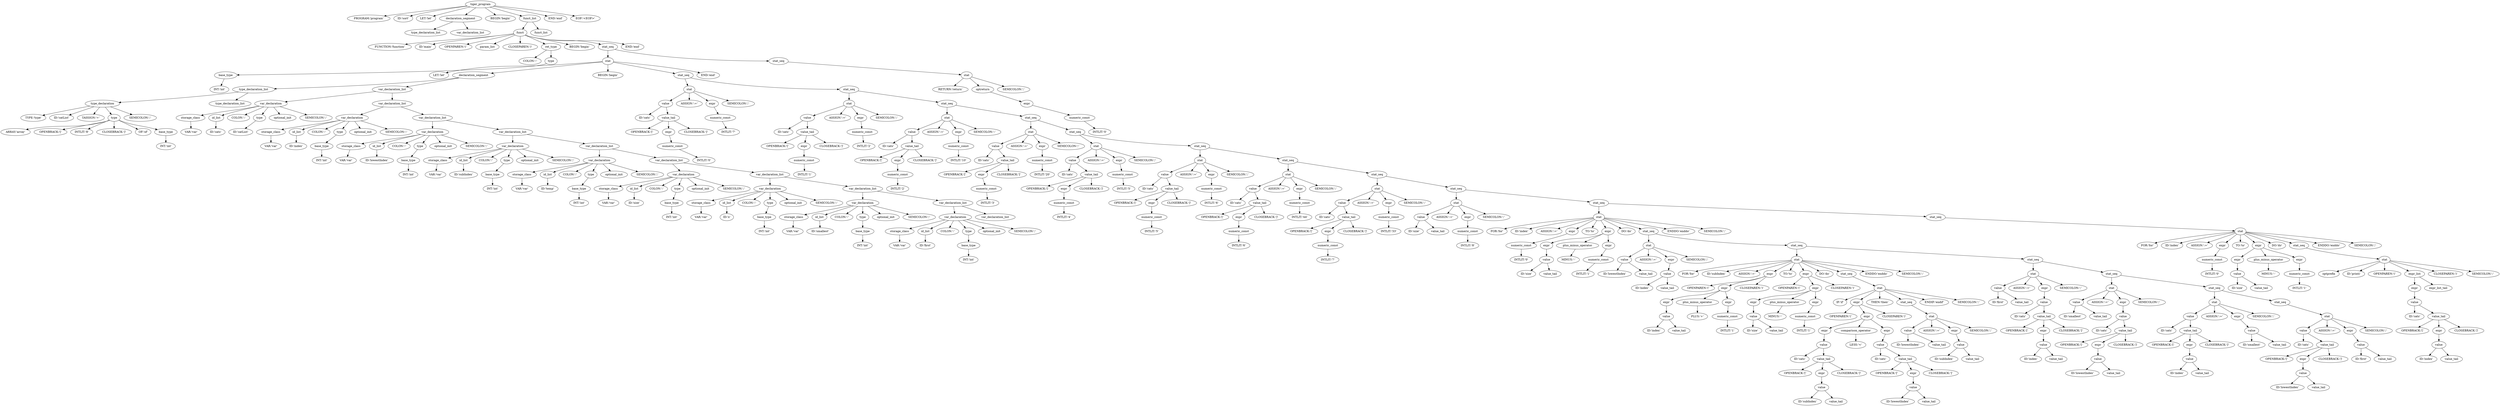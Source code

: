 digraph G {
tiger_program22335 [label="tiger_program"];
PROGRAM22103 [label="PROGRAM:'program'"];
tiger_program22335 -> PROGRAM22103;
ID22135 [label="ID:'sort'"];
tiger_program22335 -> ID22135;
LET22167 [label="LET:'let'"];
tiger_program22335 -> LET22167;
declaration_segment22198 [label="declaration_segment"];
tiger_program22335 -> declaration_segment22198;
type_declaration_list22198 [label="type_declaration_list"];
declaration_segment22198 -> type_declaration_list22198;
var_declaration_list22198 [label="var_declaration_list"];
declaration_segment22198 -> var_declaration_list22198;
BEGIN22199 [label="BEGIN:'begin'"];
tiger_program22335 -> BEGIN22199;
funct_list22457 [label="funct_list"];
tiger_program22335 -> funct_list22457;
funct22457 [label="funct"];
funct_list22457 -> funct22457;
FUNCTION22231 [label="FUNCTION:'function'"];
funct22457 -> FUNCTION22231;
ID22263 [label="ID:'main'"];
funct22457 -> ID22263;
OPENPAREN22295 [label="OPENPAREN:'('"];
funct22457 -> OPENPAREN22295;
param_list22326 [label="param_list"];
funct22457 -> param_list22326;
CLOSEPAREN22327 [label="CLOSEPAREN:')'"];
funct22457 -> CLOSEPAREN22327;
ret_type22360 [label="ret_type"];
funct22457 -> ret_type22360;
COLON22359 [label="COLON:':'"];
ret_type22360 -> COLON22359;
type22391 [label="type"];
ret_type22360 -> type22391;
base_type22391 [label="base_type"];
type22391 -> base_type22391;
INT22391 [label="INT:'int'"];
base_type22391 -> INT22391;
BEGIN22423 [label="BEGIN:'begin'"];
funct22457 -> BEGIN22423;
stat_seq22673 [label="stat_seq"];
funct22457 -> stat_seq22673;
stat22670 [label="stat"];
stat_seq22673 -> stat22670;
LET22455 [label="LET:'let'"];
stat22670 -> LET22455;
declaration_segment22541 [label="declaration_segment"];
stat22670 -> declaration_segment22541;
type_declaration_list22496 [label="type_declaration_list"];
declaration_segment22541 -> type_declaration_list22496;
type_declaration22496 [label="type_declaration"];
type_declaration_list22496 -> type_declaration22496;
TYPE22487 [label="TYPE:'type'"];
type_declaration22496 -> TYPE22487;
ID22519 [label="ID:'catList'"];
type_declaration22496 -> ID22519;
TASSIGN22551 [label="TASSIGN:'='"];
type_declaration22496 -> TASSIGN22551;
type22588 [label="type"];
type_declaration22496 -> type22588;
ARRAY22583 [label="ARRAY:'array'"];
type22588 -> ARRAY22583;
OPENBRACK22615 [label="OPENBRACK:'['"];
type22588 -> OPENBRACK22615;
INTLIT22647 [label="INTLIT:'8'"];
type22588 -> INTLIT22647;
CLOSEBRACK22679 [label="CLOSEBRACK:']'"];
type22588 -> CLOSEBRACK22679;
OF22711 [label="OF:'of'"];
type22588 -> OF22711;
base_type22743 [label="base_type"];
type22588 -> base_type22743;
INT22743 [label="INT:'int'"];
base_type22743 -> INT22743;
SEMICOLON22775 [label="SEMICOLON:';'"];
type_declaration22496 -> SEMICOLON22775;
type_declaration_list22806 [label="type_declaration_list"];
type_declaration_list22496 -> type_declaration_list22806;
var_declaration_list22851 [label="var_declaration_list"];
declaration_segment22541 -> var_declaration_list22851;
var_declaration22811 [label="var_declaration"];
var_declaration_list22851 -> var_declaration22811;
storage_class22807 [label="storage_class"];
var_declaration22811 -> storage_class22807;
VAR22807 [label="VAR:'var'"];
storage_class22807 -> VAR22807;
id_list22839 [label="id_list"];
var_declaration22811 -> id_list22839;
ID22839 [label="ID:'cats'"];
id_list22839 -> ID22839;
COLON22871 [label="COLON:':'"];
var_declaration22811 -> COLON22871;
type22903 [label="type"];
var_declaration22811 -> type22903;
ID22903 [label="ID:'catList'"];
type22903 -> ID22903;
optional_init22934 [label="optional_init"];
var_declaration22811 -> optional_init22934;
SEMICOLON22935 [label="SEMICOLON:';'"];
var_declaration22811 -> SEMICOLON22935;
var_declaration_list23006 [label="var_declaration_list"];
var_declaration_list22851 -> var_declaration_list23006;
var_declaration22971 [label="var_declaration"];
var_declaration_list23006 -> var_declaration22971;
storage_class22967 [label="storage_class"];
var_declaration22971 -> storage_class22967;
VAR22967 [label="VAR:'var'"];
storage_class22967 -> VAR22967;
id_list22999 [label="id_list"];
var_declaration22971 -> id_list22999;
ID22999 [label="ID:'index'"];
id_list22999 -> ID22999;
COLON23031 [label="COLON:':'"];
var_declaration22971 -> COLON23031;
type23063 [label="type"];
var_declaration22971 -> type23063;
base_type23063 [label="base_type"];
type23063 -> base_type23063;
INT23063 [label="INT:'int'"];
base_type23063 -> INT23063;
optional_init23094 [label="optional_init"];
var_declaration22971 -> optional_init23094;
SEMICOLON23095 [label="SEMICOLON:';'"];
var_declaration22971 -> SEMICOLON23095;
var_declaration_list23161 [label="var_declaration_list"];
var_declaration_list23006 -> var_declaration_list23161;
var_declaration23131 [label="var_declaration"];
var_declaration_list23161 -> var_declaration23131;
storage_class23127 [label="storage_class"];
var_declaration23131 -> storage_class23127;
VAR23127 [label="VAR:'var'"];
storage_class23127 -> VAR23127;
id_list23159 [label="id_list"];
var_declaration23131 -> id_list23159;
ID23159 [label="ID:'lowestIndex'"];
id_list23159 -> ID23159;
COLON23191 [label="COLON:':'"];
var_declaration23131 -> COLON23191;
type23223 [label="type"];
var_declaration23131 -> type23223;
base_type23223 [label="base_type"];
type23223 -> base_type23223;
INT23223 [label="INT:'int'"];
base_type23223 -> INT23223;
optional_init23254 [label="optional_init"];
var_declaration23131 -> optional_init23254;
SEMICOLON23255 [label="SEMICOLON:';'"];
var_declaration23131 -> SEMICOLON23255;
var_declaration_list23316 [label="var_declaration_list"];
var_declaration_list23161 -> var_declaration_list23316;
var_declaration23291 [label="var_declaration"];
var_declaration_list23316 -> var_declaration23291;
storage_class23287 [label="storage_class"];
var_declaration23291 -> storage_class23287;
VAR23287 [label="VAR:'var'"];
storage_class23287 -> VAR23287;
id_list23319 [label="id_list"];
var_declaration23291 -> id_list23319;
ID23319 [label="ID:'subIndex'"];
id_list23319 -> ID23319;
COLON23351 [label="COLON:':'"];
var_declaration23291 -> COLON23351;
type23383 [label="type"];
var_declaration23291 -> type23383;
base_type23383 [label="base_type"];
type23383 -> base_type23383;
INT23383 [label="INT:'int'"];
base_type23383 -> INT23383;
optional_init23414 [label="optional_init"];
var_declaration23291 -> optional_init23414;
SEMICOLON23415 [label="SEMICOLON:';'"];
var_declaration23291 -> SEMICOLON23415;
var_declaration_list23471 [label="var_declaration_list"];
var_declaration_list23316 -> var_declaration_list23471;
var_declaration23451 [label="var_declaration"];
var_declaration_list23471 -> var_declaration23451;
storage_class23447 [label="storage_class"];
var_declaration23451 -> storage_class23447;
VAR23447 [label="VAR:'var'"];
storage_class23447 -> VAR23447;
id_list23479 [label="id_list"];
var_declaration23451 -> id_list23479;
ID23479 [label="ID:'temp'"];
id_list23479 -> ID23479;
COLON23511 [label="COLON:':'"];
var_declaration23451 -> COLON23511;
type23543 [label="type"];
var_declaration23451 -> type23543;
base_type23543 [label="base_type"];
type23543 -> base_type23543;
INT23543 [label="INT:'int'"];
base_type23543 -> INT23543;
optional_init23574 [label="optional_init"];
var_declaration23451 -> optional_init23574;
SEMICOLON23575 [label="SEMICOLON:';'"];
var_declaration23451 -> SEMICOLON23575;
var_declaration_list23626 [label="var_declaration_list"];
var_declaration_list23471 -> var_declaration_list23626;
var_declaration23611 [label="var_declaration"];
var_declaration_list23626 -> var_declaration23611;
storage_class23607 [label="storage_class"];
var_declaration23611 -> storage_class23607;
VAR23607 [label="VAR:'var'"];
storage_class23607 -> VAR23607;
id_list23639 [label="id_list"];
var_declaration23611 -> id_list23639;
ID23639 [label="ID:'size'"];
id_list23639 -> ID23639;
COLON23671 [label="COLON:':'"];
var_declaration23611 -> COLON23671;
type23703 [label="type"];
var_declaration23611 -> type23703;
base_type23703 [label="base_type"];
type23703 -> base_type23703;
INT23703 [label="INT:'int'"];
base_type23703 -> INT23703;
optional_init23734 [label="optional_init"];
var_declaration23611 -> optional_init23734;
SEMICOLON23735 [label="SEMICOLON:';'"];
var_declaration23611 -> SEMICOLON23735;
var_declaration_list23781 [label="var_declaration_list"];
var_declaration_list23626 -> var_declaration_list23781;
var_declaration23771 [label="var_declaration"];
var_declaration_list23781 -> var_declaration23771;
storage_class23767 [label="storage_class"];
var_declaration23771 -> storage_class23767;
VAR23767 [label="VAR:'var'"];
storage_class23767 -> VAR23767;
id_list23799 [label="id_list"];
var_declaration23771 -> id_list23799;
ID23799 [label="ID:'x'"];
id_list23799 -> ID23799;
COLON23831 [label="COLON:':'"];
var_declaration23771 -> COLON23831;
type23863 [label="type"];
var_declaration23771 -> type23863;
base_type23863 [label="base_type"];
type23863 -> base_type23863;
INT23863 [label="INT:'int'"];
base_type23863 -> INT23863;
optional_init23894 [label="optional_init"];
var_declaration23771 -> optional_init23894;
SEMICOLON23895 [label="SEMICOLON:';'"];
var_declaration23771 -> SEMICOLON23895;
var_declaration_list23936 [label="var_declaration_list"];
var_declaration_list23781 -> var_declaration_list23936;
var_declaration23931 [label="var_declaration"];
var_declaration_list23936 -> var_declaration23931;
storage_class23927 [label="storage_class"];
var_declaration23931 -> storage_class23927;
VAR23927 [label="VAR:'var'"];
storage_class23927 -> VAR23927;
id_list23959 [label="id_list"];
var_declaration23931 -> id_list23959;
ID23959 [label="ID:'smallest'"];
id_list23959 -> ID23959;
COLON23991 [label="COLON:':'"];
var_declaration23931 -> COLON23991;
type24023 [label="type"];
var_declaration23931 -> type24023;
base_type24023 [label="base_type"];
type24023 -> base_type24023;
INT24023 [label="INT:'int'"];
base_type24023 -> INT24023;
optional_init24054 [label="optional_init"];
var_declaration23931 -> optional_init24054;
SEMICOLON24055 [label="SEMICOLON:';'"];
var_declaration23931 -> SEMICOLON24055;
var_declaration_list24091 [label="var_declaration_list"];
var_declaration_list23936 -> var_declaration_list24091;
var_declaration24091 [label="var_declaration"];
var_declaration_list24091 -> var_declaration24091;
storage_class24087 [label="storage_class"];
var_declaration24091 -> storage_class24087;
VAR24087 [label="VAR:'var'"];
storage_class24087 -> VAR24087;
id_list24119 [label="id_list"];
var_declaration24091 -> id_list24119;
ID24119 [label="ID:'first'"];
id_list24119 -> ID24119;
COLON24151 [label="COLON:':'"];
var_declaration24091 -> COLON24151;
type24183 [label="type"];
var_declaration24091 -> type24183;
base_type24183 [label="base_type"];
type24183 -> base_type24183;
INT24183 [label="INT:'int'"];
base_type24183 -> INT24183;
optional_init24214 [label="optional_init"];
var_declaration24091 -> optional_init24214;
SEMICOLON24215 [label="SEMICOLON:';'"];
var_declaration24091 -> SEMICOLON24215;
var_declaration_list24246 [label="var_declaration_list"];
var_declaration_list24091 -> var_declaration_list24246;
BEGIN24247 [label="BEGIN:'begin'"];
stat22670 -> BEGIN24247;
stat_seq24436 [label="stat_seq"];
stat22670 -> stat_seq24436;
stat24285 [label="stat"];
stat_seq24436 -> stat24285;
value24282 [label="value"];
stat24285 -> value24282;
ID24279 [label="ID:'cats'"];
value24282 -> ID24279;
value_tail24313 [label="value_tail"];
value24282 -> value_tail24313;
OPENBRACK24311 [label="OPENBRACK:'['"];
value_tail24313 -> OPENBRACK24311;
expr24343 [label="expr"];
value_tail24313 -> expr24343;
numeric_const24343 [label="numeric_const"];
expr24343 -> numeric_const24343;
INTLIT24343 [label="INTLIT:'0'"];
numeric_const24343 -> INTLIT24343;
CLOSEBRACK24375 [label="CLOSEBRACK:']'"];
value_tail24313 -> CLOSEBRACK24375;
ASSIGN24407 [label="ASSIGN:':='"];
stat24285 -> ASSIGN24407;
expr24439 [label="expr"];
stat24285 -> expr24439;
numeric_const24439 [label="numeric_const"];
expr24439 -> numeric_const24439;
INTLIT24439 [label="INTLIT:'7'"];
numeric_const24439 -> INTLIT24439;
SEMICOLON24471 [label="SEMICOLON:';'"];
stat24285 -> SEMICOLON24471;
stat_seq24653 [label="stat_seq"];
stat_seq24436 -> stat_seq24653;
stat24509 [label="stat"];
stat_seq24653 -> stat24509;
value24506 [label="value"];
stat24509 -> value24506;
ID24503 [label="ID:'cats'"];
value24506 -> ID24503;
value_tail24537 [label="value_tail"];
value24506 -> value_tail24537;
OPENBRACK24535 [label="OPENBRACK:'['"];
value_tail24537 -> OPENBRACK24535;
expr24567 [label="expr"];
value_tail24537 -> expr24567;
numeric_const24567 [label="numeric_const"];
expr24567 -> numeric_const24567;
INTLIT24567 [label="INTLIT:'1'"];
numeric_const24567 -> INTLIT24567;
CLOSEBRACK24599 [label="CLOSEBRACK:']'"];
value_tail24537 -> CLOSEBRACK24599;
ASSIGN24631 [label="ASSIGN:':='"];
stat24509 -> ASSIGN24631;
expr24663 [label="expr"];
stat24509 -> expr24663;
numeric_const24663 [label="numeric_const"];
expr24663 -> numeric_const24663;
INTLIT24663 [label="INTLIT:'2'"];
numeric_const24663 -> INTLIT24663;
SEMICOLON24695 [label="SEMICOLON:';'"];
stat24509 -> SEMICOLON24695;
stat_seq24870 [label="stat_seq"];
stat_seq24653 -> stat_seq24870;
stat24733 [label="stat"];
stat_seq24870 -> stat24733;
value24730 [label="value"];
stat24733 -> value24730;
ID24727 [label="ID:'cats'"];
value24730 -> ID24727;
value_tail24761 [label="value_tail"];
value24730 -> value_tail24761;
OPENBRACK24759 [label="OPENBRACK:'['"];
value_tail24761 -> OPENBRACK24759;
expr24791 [label="expr"];
value_tail24761 -> expr24791;
numeric_const24791 [label="numeric_const"];
expr24791 -> numeric_const24791;
INTLIT24791 [label="INTLIT:'2'"];
numeric_const24791 -> INTLIT24791;
CLOSEBRACK24823 [label="CLOSEBRACK:']'"];
value_tail24761 -> CLOSEBRACK24823;
ASSIGN24855 [label="ASSIGN:':='"];
stat24733 -> ASSIGN24855;
expr24887 [label="expr"];
stat24733 -> expr24887;
numeric_const24887 [label="numeric_const"];
expr24887 -> numeric_const24887;
INTLIT24887 [label="INTLIT:'10'"];
numeric_const24887 -> INTLIT24887;
SEMICOLON24919 [label="SEMICOLON:';'"];
stat24733 -> SEMICOLON24919;
stat_seq25087 [label="stat_seq"];
stat_seq24870 -> stat_seq25087;
stat24957 [label="stat"];
stat_seq25087 -> stat24957;
value24954 [label="value"];
stat24957 -> value24954;
ID24951 [label="ID:'cats'"];
value24954 -> ID24951;
value_tail24985 [label="value_tail"];
value24954 -> value_tail24985;
OPENBRACK24983 [label="OPENBRACK:'['"];
value_tail24985 -> OPENBRACK24983;
expr25015 [label="expr"];
value_tail24985 -> expr25015;
numeric_const25015 [label="numeric_const"];
expr25015 -> numeric_const25015;
INTLIT25015 [label="INTLIT:'3'"];
numeric_const25015 -> INTLIT25015;
CLOSEBRACK25047 [label="CLOSEBRACK:']'"];
value_tail24985 -> CLOSEBRACK25047;
ASSIGN25079 [label="ASSIGN:':='"];
stat24957 -> ASSIGN25079;
expr25111 [label="expr"];
stat24957 -> expr25111;
numeric_const25111 [label="numeric_const"];
expr25111 -> numeric_const25111;
INTLIT25111 [label="INTLIT:'20'"];
numeric_const25111 -> INTLIT25111;
SEMICOLON25143 [label="SEMICOLON:';'"];
stat24957 -> SEMICOLON25143;
stat_seq25304 [label="stat_seq"];
stat_seq25087 -> stat_seq25304;
stat25181 [label="stat"];
stat_seq25304 -> stat25181;
value25178 [label="value"];
stat25181 -> value25178;
ID25175 [label="ID:'cats'"];
value25178 -> ID25175;
value_tail25209 [label="value_tail"];
value25178 -> value_tail25209;
OPENBRACK25207 [label="OPENBRACK:'['"];
value_tail25209 -> OPENBRACK25207;
expr25239 [label="expr"];
value_tail25209 -> expr25239;
numeric_const25239 [label="numeric_const"];
expr25239 -> numeric_const25239;
INTLIT25239 [label="INTLIT:'4'"];
numeric_const25239 -> INTLIT25239;
CLOSEBRACK25271 [label="CLOSEBRACK:']'"];
value_tail25209 -> CLOSEBRACK25271;
ASSIGN25303 [label="ASSIGN:':='"];
stat25181 -> ASSIGN25303;
expr25335 [label="expr"];
stat25181 -> expr25335;
numeric_const25335 [label="numeric_const"];
expr25335 -> numeric_const25335;
INTLIT25335 [label="INTLIT:'5'"];
numeric_const25335 -> INTLIT25335;
SEMICOLON25367 [label="SEMICOLON:';'"];
stat25181 -> SEMICOLON25367;
stat_seq25521 [label="stat_seq"];
stat_seq25304 -> stat_seq25521;
stat25405 [label="stat"];
stat_seq25521 -> stat25405;
value25402 [label="value"];
stat25405 -> value25402;
ID25399 [label="ID:'cats'"];
value25402 -> ID25399;
value_tail25433 [label="value_tail"];
value25402 -> value_tail25433;
OPENBRACK25431 [label="OPENBRACK:'['"];
value_tail25433 -> OPENBRACK25431;
expr25463 [label="expr"];
value_tail25433 -> expr25463;
numeric_const25463 [label="numeric_const"];
expr25463 -> numeric_const25463;
INTLIT25463 [label="INTLIT:'5'"];
numeric_const25463 -> INTLIT25463;
CLOSEBRACK25495 [label="CLOSEBRACK:']'"];
value_tail25433 -> CLOSEBRACK25495;
ASSIGN25527 [label="ASSIGN:':='"];
stat25405 -> ASSIGN25527;
expr25559 [label="expr"];
stat25405 -> expr25559;
numeric_const25559 [label="numeric_const"];
expr25559 -> numeric_const25559;
INTLIT25559 [label="INTLIT:'6'"];
numeric_const25559 -> INTLIT25559;
SEMICOLON25591 [label="SEMICOLON:';'"];
stat25405 -> SEMICOLON25591;
stat_seq25738 [label="stat_seq"];
stat_seq25521 -> stat_seq25738;
stat25629 [label="stat"];
stat_seq25738 -> stat25629;
value25626 [label="value"];
stat25629 -> value25626;
ID25623 [label="ID:'cats'"];
value25626 -> ID25623;
value_tail25657 [label="value_tail"];
value25626 -> value_tail25657;
OPENBRACK25655 [label="OPENBRACK:'['"];
value_tail25657 -> OPENBRACK25655;
expr25687 [label="expr"];
value_tail25657 -> expr25687;
numeric_const25687 [label="numeric_const"];
expr25687 -> numeric_const25687;
INTLIT25687 [label="INTLIT:'6'"];
numeric_const25687 -> INTLIT25687;
CLOSEBRACK25719 [label="CLOSEBRACK:']'"];
value_tail25657 -> CLOSEBRACK25719;
ASSIGN25751 [label="ASSIGN:':='"];
stat25629 -> ASSIGN25751;
expr25783 [label="expr"];
stat25629 -> expr25783;
numeric_const25783 [label="numeric_const"];
expr25783 -> numeric_const25783;
INTLIT25783 [label="INTLIT:'44'"];
numeric_const25783 -> INTLIT25783;
SEMICOLON25815 [label="SEMICOLON:';'"];
stat25629 -> SEMICOLON25815;
stat_seq25955 [label="stat_seq"];
stat_seq25738 -> stat_seq25955;
stat25853 [label="stat"];
stat_seq25955 -> stat25853;
value25850 [label="value"];
stat25853 -> value25850;
ID25847 [label="ID:'cats'"];
value25850 -> ID25847;
value_tail25881 [label="value_tail"];
value25850 -> value_tail25881;
OPENBRACK25879 [label="OPENBRACK:'['"];
value_tail25881 -> OPENBRACK25879;
expr25911 [label="expr"];
value_tail25881 -> expr25911;
numeric_const25911 [label="numeric_const"];
expr25911 -> numeric_const25911;
INTLIT25911 [label="INTLIT:'7'"];
numeric_const25911 -> INTLIT25911;
CLOSEBRACK25943 [label="CLOSEBRACK:']'"];
value_tail25881 -> CLOSEBRACK25943;
ASSIGN25975 [label="ASSIGN:':='"];
stat25853 -> ASSIGN25975;
expr26007 [label="expr"];
stat25853 -> expr26007;
numeric_const26007 [label="numeric_const"];
expr26007 -> numeric_const26007;
INTLIT26007 [label="INTLIT:'33'"];
numeric_const26007 -> INTLIT26007;
SEMICOLON26039 [label="SEMICOLON:';'"];
stat25853 -> SEMICOLON26039;
stat_seq26172 [label="stat_seq"];
stat_seq25955 -> stat_seq26172;
stat26074 [label="stat"];
stat_seq26172 -> stat26074;
value26071 [label="value"];
stat26074 -> value26071;
ID26071 [label="ID:'size'"];
value26071 -> ID26071;
value_tail26102 [label="value_tail"];
value26071 -> value_tail26102;
ASSIGN26103 [label="ASSIGN:':='"];
stat26074 -> ASSIGN26103;
expr26135 [label="expr"];
stat26074 -> expr26135;
numeric_const26135 [label="numeric_const"];
expr26135 -> numeric_const26135;
INTLIT26135 [label="INTLIT:'8'"];
numeric_const26135 -> INTLIT26135;
SEMICOLON26167 [label="SEMICOLON:';'"];
stat26074 -> SEMICOLON26167;
stat_seq26296 [label="stat_seq"];
stat_seq26172 -> stat_seq26296;
stat26277 [label="stat"];
stat_seq26296 -> stat26277;
FOR26199 [label="FOR:'for'"];
stat26277 -> FOR26199;
ID26231 [label="ID:'index'"];
stat26277 -> ID26231;
ASSIGN26263 [label="ASSIGN:':='"];
stat26277 -> ASSIGN26263;
expr26295 [label="expr"];
stat26277 -> expr26295;
numeric_const26295 [label="numeric_const"];
expr26295 -> numeric_const26295;
INTLIT26295 [label="INTLIT:'0'"];
numeric_const26295 -> INTLIT26295;
TO26327 [label="TO:'to'"];
stat26277 -> TO26327;
expr26361 [label="expr"];
stat26277 -> expr26361;
expr26359 [label="expr"];
expr26361 -> expr26359;
value26359 [label="value"];
expr26359 -> value26359;
ID26359 [label="ID:'size'"];
value26359 -> ID26359;
value_tail26390 [label="value_tail"];
value26359 -> value_tail26390;
plus_minus_operator26391 [label="plus_minus_operator"];
expr26361 -> plus_minus_operator26391;
MINUS26391 [label="MINUS:'-'"];
plus_minus_operator26391 -> MINUS26391;
expr26423 [label="expr"];
expr26361 -> expr26423;
numeric_const26423 [label="numeric_const"];
expr26423 -> numeric_const26423;
INTLIT26423 [label="INTLIT:'1'"];
numeric_const26423 -> INTLIT26423;
DO26455 [label="DO:'do'"];
stat26277 -> DO26455;
stat_seq26554 [label="stat_seq"];
stat26277 -> stat_seq26554;
stat26490 [label="stat"];
stat_seq26554 -> stat26490;
value26487 [label="value"];
stat26490 -> value26487;
ID26487 [label="ID:'lowestIndex'"];
value26487 -> ID26487;
value_tail26518 [label="value_tail"];
value26487 -> value_tail26518;
ASSIGN26519 [label="ASSIGN:':='"];
stat26490 -> ASSIGN26519;
expr26551 [label="expr"];
stat26490 -> expr26551;
value26551 [label="value"];
expr26551 -> value26551;
ID26551 [label="ID:'index'"];
value26551 -> ID26551;
value_tail26582 [label="value_tail"];
value26551 -> value_tail26582;
SEMICOLON26583 [label="SEMICOLON:';'"];
stat26490 -> SEMICOLON26583;
stat_seq26678 [label="stat_seq"];
stat_seq26554 -> stat_seq26678;
stat26650 [label="stat"];
stat_seq26678 -> stat26650;
FOR26615 [label="FOR:'for'"];
stat26650 -> FOR26615;
ID26647 [label="ID:'subIndex'"];
stat26650 -> ID26647;
ASSIGN26679 [label="ASSIGN:':='"];
stat26650 -> ASSIGN26679;
expr26715 [label="expr"];
stat26650 -> expr26715;
OPENPAREN26711 [label="OPENPAREN:'('"];
expr26715 -> OPENPAREN26711;
expr26745 [label="expr"];
expr26715 -> expr26745;
expr26743 [label="expr"];
expr26745 -> expr26743;
value26743 [label="value"];
expr26743 -> value26743;
ID26743 [label="ID:'index'"];
value26743 -> ID26743;
value_tail26774 [label="value_tail"];
value26743 -> value_tail26774;
plus_minus_operator26775 [label="plus_minus_operator"];
expr26745 -> plus_minus_operator26775;
PLUS26775 [label="PLUS:'+'"];
plus_minus_operator26775 -> PLUS26775;
expr26807 [label="expr"];
expr26745 -> expr26807;
numeric_const26807 [label="numeric_const"];
expr26807 -> numeric_const26807;
INTLIT26807 [label="INTLIT:'1'"];
numeric_const26807 -> INTLIT26807;
CLOSEPAREN26839 [label="CLOSEPAREN:')'"];
expr26715 -> CLOSEPAREN26839;
TO26871 [label="TO:'to'"];
stat26650 -> TO26871;
expr26907 [label="expr"];
stat26650 -> expr26907;
OPENPAREN26903 [label="OPENPAREN:'('"];
expr26907 -> OPENPAREN26903;
expr26937 [label="expr"];
expr26907 -> expr26937;
expr26935 [label="expr"];
expr26937 -> expr26935;
value26935 [label="value"];
expr26935 -> value26935;
ID26935 [label="ID:'size'"];
value26935 -> ID26935;
value_tail26966 [label="value_tail"];
value26935 -> value_tail26966;
plus_minus_operator26967 [label="plus_minus_operator"];
expr26937 -> plus_minus_operator26967;
MINUS26967 [label="MINUS:'-'"];
plus_minus_operator26967 -> MINUS26967;
expr26999 [label="expr"];
expr26937 -> expr26999;
numeric_const26999 [label="numeric_const"];
expr26999 -> numeric_const26999;
INTLIT26999 [label="INTLIT:'1'"];
numeric_const26999 -> INTLIT26999;
CLOSEPAREN27031 [label="CLOSEPAREN:')'"];
expr26907 -> CLOSEPAREN27031;
DO27063 [label="DO:'do'"];
stat26650 -> DO27063;
stat_seq27113 [label="stat_seq"];
stat26650 -> stat_seq27113;
stat27113 [label="stat"];
stat_seq27113 -> stat27113;
IF27095 [label="IF:'if'"];
stat27113 -> IF27095;
expr27137 [label="expr"];
stat27113 -> expr27137;
OPENPAREN27127 [label="OPENPAREN:'('"];
expr27137 -> OPENPAREN27127;
expr27167 [label="expr"];
expr27137 -> expr27167;
expr27162 [label="expr"];
expr27167 -> expr27162;
value27162 [label="value"];
expr27162 -> value27162;
ID27159 [label="ID:'cats'"];
value27162 -> ID27159;
value_tail27193 [label="value_tail"];
value27162 -> value_tail27193;
OPENBRACK27191 [label="OPENBRACK:'['"];
value_tail27193 -> OPENBRACK27191;
expr27223 [label="expr"];
value_tail27193 -> expr27223;
value27223 [label="value"];
expr27223 -> value27223;
ID27223 [label="ID:'subIndex'"];
value27223 -> ID27223;
value_tail27254 [label="value_tail"];
value27223 -> value_tail27254;
CLOSEBRACK27255 [label="CLOSEBRACK:']'"];
value_tail27193 -> CLOSEBRACK27255;
comparison_operator27287 [label="comparison_operator"];
expr27167 -> comparison_operator27287;
LESS27287 [label="LESS:'<'"];
comparison_operator27287 -> LESS27287;
expr27322 [label="expr"];
expr27167 -> expr27322;
value27322 [label="value"];
expr27322 -> value27322;
ID27319 [label="ID:'cats'"];
value27322 -> ID27319;
value_tail27353 [label="value_tail"];
value27322 -> value_tail27353;
OPENBRACK27351 [label="OPENBRACK:'['"];
value_tail27353 -> OPENBRACK27351;
expr27383 [label="expr"];
value_tail27353 -> expr27383;
value27383 [label="value"];
expr27383 -> value27383;
ID27383 [label="ID:'lowestIndex'"];
value27383 -> ID27383;
value_tail27414 [label="value_tail"];
value27383 -> value_tail27414;
CLOSEBRACK27415 [label="CLOSEBRACK:']'"];
value_tail27353 -> CLOSEBRACK27415;
CLOSEPAREN27447 [label="CLOSEPAREN:')'"];
expr27137 -> CLOSEPAREN27447;
THEN27479 [label="THEN:'then'"];
stat27113 -> THEN27479;
stat_seq27514 [label="stat_seq"];
stat27113 -> stat_seq27514;
stat27514 [label="stat"];
stat_seq27514 -> stat27514;
value27511 [label="value"];
stat27514 -> value27511;
ID27511 [label="ID:'lowestIndex'"];
value27511 -> ID27511;
value_tail27542 [label="value_tail"];
value27511 -> value_tail27542;
ASSIGN27543 [label="ASSIGN:':='"];
stat27514 -> ASSIGN27543;
expr27575 [label="expr"];
stat27514 -> expr27575;
value27575 [label="value"];
expr27575 -> value27575;
ID27575 [label="ID:'subIndex'"];
value27575 -> ID27575;
value_tail27606 [label="value_tail"];
value27575 -> value_tail27606;
SEMICOLON27607 [label="SEMICOLON:';'"];
stat27514 -> SEMICOLON27607;
ENDIF27639 [label="ENDIF:'endif'"];
stat27113 -> ENDIF27639;
SEMICOLON27671 [label="SEMICOLON:';'"];
stat27113 -> SEMICOLON27671;
ENDDO27703 [label="ENDDO:'enddo'"];
stat26650 -> ENDDO27703;
SEMICOLON27735 [label="SEMICOLON:';'"];
stat26650 -> SEMICOLON27735;
stat_seq27794 [label="stat_seq"];
stat_seq26678 -> stat_seq27794;
stat27773 [label="stat"];
stat_seq27794 -> stat27773;
value27767 [label="value"];
stat27773 -> value27767;
ID27767 [label="ID:'first'"];
value27767 -> ID27767;
value_tail27798 [label="value_tail"];
value27767 -> value_tail27798;
ASSIGN27799 [label="ASSIGN:':='"];
stat27773 -> ASSIGN27799;
expr27834 [label="expr"];
stat27773 -> expr27834;
value27834 [label="value"];
expr27834 -> value27834;
ID27831 [label="ID:'cats'"];
value27834 -> ID27831;
value_tail27865 [label="value_tail"];
value27834 -> value_tail27865;
OPENBRACK27863 [label="OPENBRACK:'['"];
value_tail27865 -> OPENBRACK27863;
expr27895 [label="expr"];
value_tail27865 -> expr27895;
value27895 [label="value"];
expr27895 -> value27895;
ID27895 [label="ID:'index'"];
value27895 -> ID27895;
value_tail27926 [label="value_tail"];
value27895 -> value_tail27926;
CLOSEBRACK27927 [label="CLOSEBRACK:']'"];
value_tail27865 -> CLOSEBRACK27927;
SEMICOLON27959 [label="SEMICOLON:';'"];
stat27773 -> SEMICOLON27959;
stat_seq28011 [label="stat_seq"];
stat_seq27794 -> stat_seq28011;
stat27997 [label="stat"];
stat_seq28011 -> stat27997;
value27991 [label="value"];
stat27997 -> value27991;
ID27991 [label="ID:'smallest'"];
value27991 -> ID27991;
value_tail28022 [label="value_tail"];
value27991 -> value_tail28022;
ASSIGN28023 [label="ASSIGN:':='"];
stat27997 -> ASSIGN28023;
expr28058 [label="expr"];
stat27997 -> expr28058;
value28058 [label="value"];
expr28058 -> value28058;
ID28055 [label="ID:'cats'"];
value28058 -> ID28055;
value_tail28089 [label="value_tail"];
value28058 -> value_tail28089;
OPENBRACK28087 [label="OPENBRACK:'['"];
value_tail28089 -> OPENBRACK28087;
expr28119 [label="expr"];
value_tail28089 -> expr28119;
value28119 [label="value"];
expr28119 -> value28119;
ID28119 [label="ID:'lowestIndex'"];
value28119 -> ID28119;
value_tail28150 [label="value_tail"];
value28119 -> value_tail28150;
CLOSEBRACK28151 [label="CLOSEBRACK:']'"];
value_tail28089 -> CLOSEBRACK28151;
SEMICOLON28183 [label="SEMICOLON:';'"];
stat27997 -> SEMICOLON28183;
stat_seq28228 [label="stat_seq"];
stat_seq28011 -> stat_seq28228;
stat28221 [label="stat"];
stat_seq28228 -> stat28221;
value28218 [label="value"];
stat28221 -> value28218;
ID28215 [label="ID:'cats'"];
value28218 -> ID28215;
value_tail28249 [label="value_tail"];
value28218 -> value_tail28249;
OPENBRACK28247 [label="OPENBRACK:'['"];
value_tail28249 -> OPENBRACK28247;
expr28279 [label="expr"];
value_tail28249 -> expr28279;
value28279 [label="value"];
expr28279 -> value28279;
ID28279 [label="ID:'index'"];
value28279 -> ID28279;
value_tail28310 [label="value_tail"];
value28279 -> value_tail28310;
CLOSEBRACK28311 [label="CLOSEBRACK:']'"];
value_tail28249 -> CLOSEBRACK28311;
ASSIGN28343 [label="ASSIGN:':='"];
stat28221 -> ASSIGN28343;
expr28375 [label="expr"];
stat28221 -> expr28375;
value28375 [label="value"];
expr28375 -> value28375;
ID28375 [label="ID:'smallest'"];
value28375 -> ID28375;
value_tail28406 [label="value_tail"];
value28375 -> value_tail28406;
SEMICOLON28407 [label="SEMICOLON:';'"];
stat28221 -> SEMICOLON28407;
stat_seq28445 [label="stat_seq"];
stat_seq28228 -> stat_seq28445;
stat28445 [label="stat"];
stat_seq28445 -> stat28445;
value28442 [label="value"];
stat28445 -> value28442;
ID28439 [label="ID:'cats'"];
value28442 -> ID28439;
value_tail28473 [label="value_tail"];
value28442 -> value_tail28473;
OPENBRACK28471 [label="OPENBRACK:'['"];
value_tail28473 -> OPENBRACK28471;
expr28503 [label="expr"];
value_tail28473 -> expr28503;
value28503 [label="value"];
expr28503 -> value28503;
ID28503 [label="ID:'lowestIndex'"];
value28503 -> ID28503;
value_tail28534 [label="value_tail"];
value28503 -> value_tail28534;
CLOSEBRACK28535 [label="CLOSEBRACK:']'"];
value_tail28473 -> CLOSEBRACK28535;
ASSIGN28567 [label="ASSIGN:':='"];
stat28445 -> ASSIGN28567;
expr28599 [label="expr"];
stat28445 -> expr28599;
value28599 [label="value"];
expr28599 -> value28599;
ID28599 [label="ID:'first'"];
value28599 -> ID28599;
value_tail28630 [label="value_tail"];
value28599 -> value_tail28630;
SEMICOLON28631 [label="SEMICOLON:';'"];
stat28445 -> SEMICOLON28631;
ENDDO28663 [label="ENDDO:'enddo'"];
stat26277 -> ENDDO28663;
SEMICOLON28695 [label="SEMICOLON:';'"];
stat26277 -> SEMICOLON28695;
stat_seq28745 [label="stat_seq"];
stat_seq26296 -> stat_seq28745;
stat28745 [label="stat"];
stat_seq28745 -> stat28745;
FOR28727 [label="FOR:'for'"];
stat28745 -> FOR28727;
ID28759 [label="ID:'index'"];
stat28745 -> ID28759;
ASSIGN28791 [label="ASSIGN:':='"];
stat28745 -> ASSIGN28791;
expr28823 [label="expr"];
stat28745 -> expr28823;
numeric_const28823 [label="numeric_const"];
expr28823 -> numeric_const28823;
INTLIT28823 [label="INTLIT:'0'"];
numeric_const28823 -> INTLIT28823;
TO28855 [label="TO:'to'"];
stat28745 -> TO28855;
expr28889 [label="expr"];
stat28745 -> expr28889;
expr28887 [label="expr"];
expr28889 -> expr28887;
value28887 [label="value"];
expr28887 -> value28887;
ID28887 [label="ID:'size'"];
value28887 -> ID28887;
value_tail28918 [label="value_tail"];
value28887 -> value_tail28918;
plus_minus_operator28919 [label="plus_minus_operator"];
expr28889 -> plus_minus_operator28919;
MINUS28919 [label="MINUS:'-'"];
plus_minus_operator28919 -> MINUS28919;
expr28951 [label="expr"];
expr28889 -> expr28951;
numeric_const28951 [label="numeric_const"];
expr28951 -> numeric_const28951;
INTLIT28951 [label="INTLIT:'1'"];
numeric_const28951 -> INTLIT28951;
DO28983 [label="DO:'do'"];
stat28745 -> DO28983;
stat_seq29022 [label="stat_seq"];
stat28745 -> stat_seq29022;
stat29022 [label="stat"];
stat_seq29022 -> stat29022;
optprefix29014 [label="optprefix"];
stat29022 -> optprefix29014;
ID29015 [label="ID:'printi'"];
stat29022 -> ID29015;
OPENPAREN29047 [label="OPENPAREN:'('"];
stat29022 -> OPENPAREN29047;
expr_list29082 [label="expr_list"];
stat29022 -> expr_list29082;
expr29082 [label="expr"];
expr_list29082 -> expr29082;
value29082 [label="value"];
expr29082 -> value29082;
ID29079 [label="ID:'cats'"];
value29082 -> ID29079;
value_tail29113 [label="value_tail"];
value29082 -> value_tail29113;
OPENBRACK29111 [label="OPENBRACK:'['"];
value_tail29113 -> OPENBRACK29111;
expr29143 [label="expr"];
value_tail29113 -> expr29143;
value29143 [label="value"];
expr29143 -> value29143;
ID29143 [label="ID:'index'"];
value29143 -> ID29143;
value_tail29174 [label="value_tail"];
value29143 -> value_tail29174;
CLOSEBRACK29175 [label="CLOSEBRACK:']'"];
value_tail29113 -> CLOSEBRACK29175;
expr_list_tail29206 [label="expr_list_tail"];
expr_list29082 -> expr_list_tail29206;
CLOSEPAREN29207 [label="CLOSEPAREN:')'"];
stat29022 -> CLOSEPAREN29207;
SEMICOLON29239 [label="SEMICOLON:';'"];
stat29022 -> SEMICOLON29239;
ENDDO29271 [label="ENDDO:'enddo'"];
stat28745 -> ENDDO29271;
SEMICOLON29303 [label="SEMICOLON:';'"];
stat28745 -> SEMICOLON29303;
END29335 [label="END:'end'"];
stat22670 -> END29335;
stat_seq29369 [label="stat_seq"];
stat_seq22673 -> stat_seq29369;
stat29369 [label="stat"];
stat_seq29369 -> stat29369;
RETURN29367 [label="RETURN:'return'"];
stat29369 -> RETURN29367;
optreturn29399 [label="optreturn"];
stat29369 -> optreturn29399;
expr29399 [label="expr"];
optreturn29399 -> expr29399;
numeric_const29399 [label="numeric_const"];
expr29399 -> numeric_const29399;
INTLIT29399 [label="INTLIT:'0'"];
numeric_const29399 -> INTLIT29399;
SEMICOLON29431 [label="SEMICOLON:';'"];
stat29369 -> SEMICOLON29431;
END29463 [label="END:'end'"];
funct22457 -> END29463;
funct_list29494 [label="funct_list"];
funct_list22457 -> funct_list29494;
END29495 [label="END:'end'"];
tiger_program22335 -> END29495;
EOF29527 [label="EOF:'<EOF>'"];
tiger_program22335 -> EOF29527;
}
